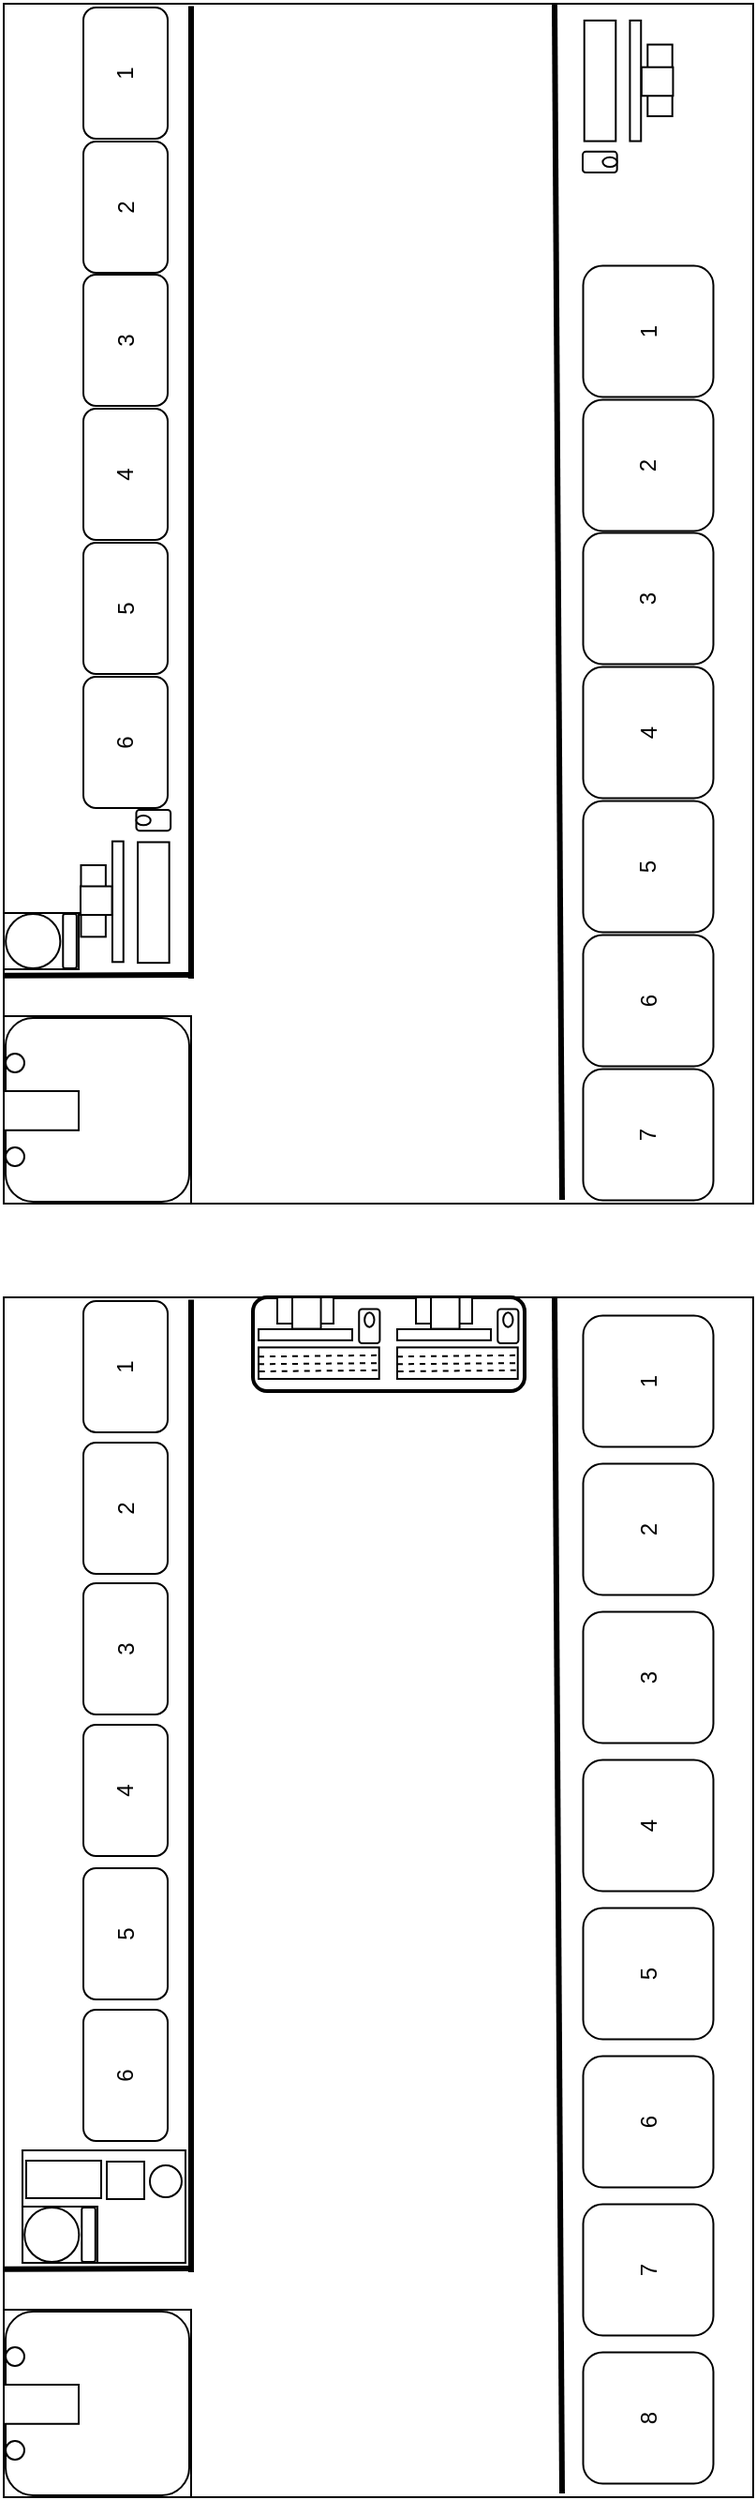 <mxfile version="26.2.13">
  <diagram name="Page-1" id="zulWGweN_5HcDzil0AHg">
    <mxGraphModel dx="797" dy="1044" grid="1" gridSize="10" guides="1" tooltips="1" connect="1" arrows="1" fold="1" page="1" pageScale="1" pageWidth="669" pageHeight="709" math="0" shadow="0">
      <root>
        <mxCell id="0" />
        <mxCell id="1" parent="0" />
        <mxCell id="dZDPK4GAm-LJGT4-wQQH-2" value="" style="rounded=0;whiteSpace=wrap;html=1;" vertex="1" parent="1">
          <mxGeometry x="40" y="40" width="400" height="640" as="geometry" />
        </mxCell>
        <mxCell id="dZDPK4GAm-LJGT4-wQQH-3" value="1" style="rounded=1;whiteSpace=wrap;html=1;rotation=-90;" vertex="1" parent="1">
          <mxGeometry x="70" y="54.5" width="70" height="45" as="geometry" />
        </mxCell>
        <mxCell id="dZDPK4GAm-LJGT4-wQQH-5" value="" style="endArrow=none;html=1;rounded=0;strokeWidth=3;entryX=0.288;entryY=0.002;entryDx=0;entryDy=0;entryPerimeter=0;" edge="1" parent="1">
          <mxGeometry width="50" height="50" relative="1" as="geometry">
            <mxPoint x="140" y="560" as="sourcePoint" />
            <mxPoint x="140.0" y="41.28" as="targetPoint" />
          </mxGeometry>
        </mxCell>
        <mxCell id="dZDPK4GAm-LJGT4-wQQH-6" value="" style="endArrow=none;html=1;rounded=0;strokeWidth=3;entryX=0.288;entryY=0.002;entryDx=0;entryDy=0;entryPerimeter=0;exitX=0.298;exitY=0.998;exitDx=0;exitDy=0;exitPerimeter=0;" edge="1" parent="1">
          <mxGeometry width="50" height="50" relative="1" as="geometry">
            <mxPoint x="338" y="678" as="sourcePoint" />
            <mxPoint x="334" y="40" as="targetPoint" />
          </mxGeometry>
        </mxCell>
        <mxCell id="dZDPK4GAm-LJGT4-wQQH-7" value="2" style="rounded=1;whiteSpace=wrap;html=1;rotation=-90;" vertex="1" parent="1">
          <mxGeometry x="70" y="126" width="70" height="45" as="geometry" />
        </mxCell>
        <mxCell id="dZDPK4GAm-LJGT4-wQQH-8" value="3" style="rounded=1;whiteSpace=wrap;html=1;rotation=-90;" vertex="1" parent="1">
          <mxGeometry x="70" y="197" width="70" height="45" as="geometry" />
        </mxCell>
        <mxCell id="dZDPK4GAm-LJGT4-wQQH-9" value="4" style="rounded=1;whiteSpace=wrap;html=1;rotation=-90;" vertex="1" parent="1">
          <mxGeometry x="70" y="268.5" width="70" height="45" as="geometry" />
        </mxCell>
        <mxCell id="dZDPK4GAm-LJGT4-wQQH-10" value="5" style="rounded=1;whiteSpace=wrap;html=1;rotation=-90;" vertex="1" parent="1">
          <mxGeometry x="70" y="340" width="70" height="45" as="geometry" />
        </mxCell>
        <mxCell id="dZDPK4GAm-LJGT4-wQQH-11" value="6" style="rounded=1;whiteSpace=wrap;html=1;rotation=-90;" vertex="1" parent="1">
          <mxGeometry x="70" y="411.5" width="70" height="45" as="geometry" />
        </mxCell>
        <mxCell id="dZDPK4GAm-LJGT4-wQQH-14" value="1" style="rounded=1;whiteSpace=wrap;html=1;rotation=-90;" vertex="1" parent="1">
          <mxGeometry x="349" y="180" width="70" height="69.5" as="geometry" />
        </mxCell>
        <mxCell id="dZDPK4GAm-LJGT4-wQQH-22" value="" style="endArrow=none;html=1;rounded=0;strokeWidth=3;entryX=0;entryY=0.81;entryDx=0;entryDy=0;entryPerimeter=0;" edge="1" parent="1" target="dZDPK4GAm-LJGT4-wQQH-2">
          <mxGeometry width="50" height="50" relative="1" as="geometry">
            <mxPoint x="140" y="558" as="sourcePoint" />
            <mxPoint x="170.0" y="51.28" as="targetPoint" />
          </mxGeometry>
        </mxCell>
        <mxCell id="dZDPK4GAm-LJGT4-wQQH-23" value="2" style="rounded=1;whiteSpace=wrap;html=1;rotation=-90;" vertex="1" parent="1">
          <mxGeometry x="349" y="251.5" width="70" height="69.5" as="geometry" />
        </mxCell>
        <mxCell id="dZDPK4GAm-LJGT4-wQQH-24" value="3" style="rounded=1;whiteSpace=wrap;html=1;rotation=-90;" vertex="1" parent="1">
          <mxGeometry x="349" y="322.5" width="70" height="69.5" as="geometry" />
        </mxCell>
        <mxCell id="dZDPK4GAm-LJGT4-wQQH-25" value="4" style="rounded=1;whiteSpace=wrap;html=1;rotation=-90;" vertex="1" parent="1">
          <mxGeometry x="349" y="394" width="70" height="69.5" as="geometry" />
        </mxCell>
        <mxCell id="dZDPK4GAm-LJGT4-wQQH-26" value="6" style="rounded=1;whiteSpace=wrap;html=1;rotation=-90;" vertex="1" parent="1">
          <mxGeometry x="349" y="537" width="70" height="69.5" as="geometry" />
        </mxCell>
        <mxCell id="dZDPK4GAm-LJGT4-wQQH-27" value="5" style="rounded=1;whiteSpace=wrap;html=1;rotation=-90;" vertex="1" parent="1">
          <mxGeometry x="349" y="465.5" width="70" height="69.5" as="geometry" />
        </mxCell>
        <mxCell id="dZDPK4GAm-LJGT4-wQQH-28" value="7" style="rounded=1;whiteSpace=wrap;html=1;rotation=-90;" vertex="1" parent="1">
          <mxGeometry x="349" y="608.5" width="70" height="69.5" as="geometry" />
        </mxCell>
        <mxCell id="dZDPK4GAm-LJGT4-wQQH-39" value="" style="group" vertex="1" connectable="0" parent="1">
          <mxGeometry x="349" y="50.01" width="48.51" height="80" as="geometry" />
        </mxCell>
        <mxCell id="dZDPK4GAm-LJGT4-wQQH-34" value="" style="rounded=0;whiteSpace=wrap;html=1;rotation=90;" vertex="1" parent="dZDPK4GAm-LJGT4-wQQH-39">
          <mxGeometry x="22.152" y="24.268" width="38.194" height="13.199" as="geometry" />
        </mxCell>
        <mxCell id="dZDPK4GAm-LJGT4-wQQH-29" value="" style="rounded=0;whiteSpace=wrap;html=1;rotation=90;" vertex="1" parent="dZDPK4GAm-LJGT4-wQQH-39">
          <mxGeometry x="-4.01" y="28.143" width="64.357" height="5.905" as="geometry" />
        </mxCell>
        <mxCell id="dZDPK4GAm-LJGT4-wQQH-32" value="" style="rounded=0;whiteSpace=wrap;html=1;rotation=90;" vertex="1" parent="dZDPK4GAm-LJGT4-wQQH-39">
          <mxGeometry x="-22.916" y="22.703" width="64.357" height="16.794" as="geometry" />
        </mxCell>
        <mxCell id="dZDPK4GAm-LJGT4-wQQH-33" value="" style="rounded=0;whiteSpace=wrap;html=1;rotation=90;" vertex="1" parent="dZDPK4GAm-LJGT4-wQQH-39">
          <mxGeometry x="32.182" y="23.072" width="15.278" height="16.794" as="geometry" />
        </mxCell>
        <mxCell id="dZDPK4GAm-LJGT4-wQQH-38" value="" style="group" vertex="1" connectable="0" parent="dZDPK4GAm-LJGT4-wQQH-39">
          <mxGeometry y="68.927" width="18.333" height="11.073" as="geometry" />
        </mxCell>
        <mxCell id="dZDPK4GAm-LJGT4-wQQH-36" value="" style="rounded=1;whiteSpace=wrap;html=1;" vertex="1" parent="dZDPK4GAm-LJGT4-wQQH-38">
          <mxGeometry width="18.333" height="11.073" as="geometry" />
        </mxCell>
        <mxCell id="dZDPK4GAm-LJGT4-wQQH-35" value="" style="ellipse;whiteSpace=wrap;html=1;" vertex="1" parent="dZDPK4GAm-LJGT4-wQQH-38">
          <mxGeometry x="10.694" y="2.953" width="7.639" height="5.167" as="geometry" />
        </mxCell>
        <mxCell id="dZDPK4GAm-LJGT4-wQQH-53" value="" style="group" vertex="1" connectable="0" parent="1">
          <mxGeometry x="40" y="580.01" width="99.99" height="99.99" as="geometry" />
        </mxCell>
        <mxCell id="dZDPK4GAm-LJGT4-wQQH-52" value="" style="whiteSpace=wrap;html=1;aspect=fixed;" vertex="1" parent="dZDPK4GAm-LJGT4-wQQH-53">
          <mxGeometry width="99.99" height="99.99" as="geometry" />
        </mxCell>
        <mxCell id="dZDPK4GAm-LJGT4-wQQH-50" value="" style="rounded=1;whiteSpace=wrap;html=1;" vertex="1" parent="dZDPK4GAm-LJGT4-wQQH-53">
          <mxGeometry x="1" y="0.99" width="98" height="98.01" as="geometry" />
        </mxCell>
        <mxCell id="dZDPK4GAm-LJGT4-wQQH-54" value="" style="ellipse;whiteSpace=wrap;html=1;aspect=fixed;" vertex="1" parent="dZDPK4GAm-LJGT4-wQQH-53">
          <mxGeometry x="1" y="19.99" width="9.99" height="9.99" as="geometry" />
        </mxCell>
        <mxCell id="dZDPK4GAm-LJGT4-wQQH-55" value="" style="ellipse;whiteSpace=wrap;html=1;aspect=fixed;" vertex="1" parent="dZDPK4GAm-LJGT4-wQQH-53">
          <mxGeometry x="1" y="69.99" width="9.99" height="9.99" as="geometry" />
        </mxCell>
        <mxCell id="dZDPK4GAm-LJGT4-wQQH-51" value="" style="rounded=0;whiteSpace=wrap;html=1;" vertex="1" parent="1">
          <mxGeometry x="40" y="620" width="40" height="20.88" as="geometry" />
        </mxCell>
        <mxCell id="dZDPK4GAm-LJGT4-wQQH-56" value="" style="group;rotation=-180;" vertex="1" connectable="0" parent="1">
          <mxGeometry x="80.74" y="470" width="48.51" height="80" as="geometry" />
        </mxCell>
        <mxCell id="dZDPK4GAm-LJGT4-wQQH-57" value="" style="rounded=0;whiteSpace=wrap;html=1;rotation=-90;" vertex="1" parent="dZDPK4GAm-LJGT4-wQQH-56">
          <mxGeometry x="-12" y="42" width="38.194" height="13.199" as="geometry" />
        </mxCell>
        <mxCell id="dZDPK4GAm-LJGT4-wQQH-58" value="" style="rounded=0;whiteSpace=wrap;html=1;rotation=-90;" vertex="1" parent="dZDPK4GAm-LJGT4-wQQH-56">
          <mxGeometry x="-12" y="46" width="64.357" height="5.905" as="geometry" />
        </mxCell>
        <mxCell id="dZDPK4GAm-LJGT4-wQQH-59" value="" style="rounded=0;whiteSpace=wrap;html=1;rotation=-90;" vertex="1" parent="dZDPK4GAm-LJGT4-wQQH-56">
          <mxGeometry x="7" y="41" width="64.357" height="16.794" as="geometry" />
        </mxCell>
        <mxCell id="dZDPK4GAm-LJGT4-wQQH-60" value="" style="rounded=0;whiteSpace=wrap;html=1;rotation=-90;" vertex="1" parent="dZDPK4GAm-LJGT4-wQQH-56">
          <mxGeometry x="1" y="40" width="15.278" height="16.794" as="geometry" />
        </mxCell>
        <mxCell id="dZDPK4GAm-LJGT4-wQQH-61" value="" style="group;rotation=-180;" vertex="1" connectable="0" parent="dZDPK4GAm-LJGT4-wQQH-56">
          <mxGeometry x="30" width="18.333" height="11.073" as="geometry" />
        </mxCell>
        <mxCell id="dZDPK4GAm-LJGT4-wQQH-62" value="" style="rounded=1;whiteSpace=wrap;html=1;rotation=-180;" vertex="1" parent="dZDPK4GAm-LJGT4-wQQH-61">
          <mxGeometry width="18.333" height="11.073" as="geometry" />
        </mxCell>
        <mxCell id="dZDPK4GAm-LJGT4-wQQH-63" value="" style="ellipse;whiteSpace=wrap;html=1;rotation=-180;" vertex="1" parent="dZDPK4GAm-LJGT4-wQQH-61">
          <mxGeometry y="3" width="7.639" height="5.167" as="geometry" />
        </mxCell>
        <mxCell id="dZDPK4GAm-LJGT4-wQQH-68" value="" style="group" vertex="1" connectable="0" parent="1">
          <mxGeometry x="40" y="525" width="40" height="30" as="geometry" />
        </mxCell>
        <mxCell id="dZDPK4GAm-LJGT4-wQQH-65" value="" style="rounded=0;whiteSpace=wrap;html=1;" vertex="1" parent="dZDPK4GAm-LJGT4-wQQH-68">
          <mxGeometry width="40" height="30" as="geometry" />
        </mxCell>
        <mxCell id="dZDPK4GAm-LJGT4-wQQH-66" value="" style="ellipse;whiteSpace=wrap;html=1;" vertex="1" parent="dZDPK4GAm-LJGT4-wQQH-68">
          <mxGeometry x="1.091" y="0.5" width="29.091" height="29" as="geometry" />
        </mxCell>
        <mxCell id="dZDPK4GAm-LJGT4-wQQH-67" value="" style="rounded=1;whiteSpace=wrap;html=1;" vertex="1" parent="dZDPK4GAm-LJGT4-wQQH-68">
          <mxGeometry x="31.636" y="0.5" width="7.273" height="29" as="geometry" />
        </mxCell>
        <mxCell id="dZDPK4GAm-LJGT4-wQQH-69" value="" style="rounded=0;whiteSpace=wrap;html=1;" vertex="1" parent="1">
          <mxGeometry x="40" y="730" width="400" height="640" as="geometry" />
        </mxCell>
        <mxCell id="dZDPK4GAm-LJGT4-wQQH-70" value="1" style="rounded=1;whiteSpace=wrap;html=1;rotation=-90;" vertex="1" parent="1">
          <mxGeometry x="70" y="744.5" width="70" height="45" as="geometry" />
        </mxCell>
        <mxCell id="dZDPK4GAm-LJGT4-wQQH-71" value="" style="endArrow=none;html=1;rounded=0;strokeWidth=3;entryX=0.288;entryY=0.002;entryDx=0;entryDy=0;entryPerimeter=0;" edge="1" parent="1">
          <mxGeometry width="50" height="50" relative="1" as="geometry">
            <mxPoint x="140" y="1250" as="sourcePoint" />
            <mxPoint x="140.0" y="731.28" as="targetPoint" />
          </mxGeometry>
        </mxCell>
        <mxCell id="dZDPK4GAm-LJGT4-wQQH-72" value="" style="endArrow=none;html=1;rounded=0;strokeWidth=3;entryX=0.288;entryY=0.002;entryDx=0;entryDy=0;entryPerimeter=0;exitX=0.298;exitY=0.998;exitDx=0;exitDy=0;exitPerimeter=0;" edge="1" parent="1">
          <mxGeometry width="50" height="50" relative="1" as="geometry">
            <mxPoint x="338" y="1368" as="sourcePoint" />
            <mxPoint x="334" y="730" as="targetPoint" />
          </mxGeometry>
        </mxCell>
        <mxCell id="dZDPK4GAm-LJGT4-wQQH-73" value="2" style="rounded=1;whiteSpace=wrap;html=1;rotation=-90;" vertex="1" parent="1">
          <mxGeometry x="70" y="820" width="70" height="45" as="geometry" />
        </mxCell>
        <mxCell id="dZDPK4GAm-LJGT4-wQQH-74" value="3" style="rounded=1;whiteSpace=wrap;html=1;rotation=-90;" vertex="1" parent="1">
          <mxGeometry x="70" y="895" width="70" height="45" as="geometry" />
        </mxCell>
        <mxCell id="dZDPK4GAm-LJGT4-wQQH-75" value="4" style="rounded=1;whiteSpace=wrap;html=1;rotation=-90;" vertex="1" parent="1">
          <mxGeometry x="70" y="970.5" width="70" height="45" as="geometry" />
        </mxCell>
        <mxCell id="dZDPK4GAm-LJGT4-wQQH-76" value="5" style="rounded=1;whiteSpace=wrap;html=1;rotation=-90;" vertex="1" parent="1">
          <mxGeometry x="70" y="1047" width="70" height="45" as="geometry" />
        </mxCell>
        <mxCell id="dZDPK4GAm-LJGT4-wQQH-77" value="6" style="rounded=1;whiteSpace=wrap;html=1;rotation=-90;" vertex="1" parent="1">
          <mxGeometry x="70" y="1122.5" width="70" height="45" as="geometry" />
        </mxCell>
        <mxCell id="dZDPK4GAm-LJGT4-wQQH-78" value="1" style="rounded=1;whiteSpace=wrap;html=1;rotation=-90;" vertex="1" parent="1">
          <mxGeometry x="349" y="740" width="70" height="69.5" as="geometry" />
        </mxCell>
        <mxCell id="dZDPK4GAm-LJGT4-wQQH-79" value="" style="endArrow=none;html=1;rounded=0;strokeWidth=3;entryX=0;entryY=0.81;entryDx=0;entryDy=0;entryPerimeter=0;" edge="1" parent="1" target="dZDPK4GAm-LJGT4-wQQH-69">
          <mxGeometry width="50" height="50" relative="1" as="geometry">
            <mxPoint x="140" y="1248" as="sourcePoint" />
            <mxPoint x="170.0" y="741.28" as="targetPoint" />
          </mxGeometry>
        </mxCell>
        <mxCell id="dZDPK4GAm-LJGT4-wQQH-80" value="2" style="rounded=1;whiteSpace=wrap;html=1;rotation=-90;" vertex="1" parent="1">
          <mxGeometry x="349" y="819" width="70" height="69.5" as="geometry" />
        </mxCell>
        <mxCell id="dZDPK4GAm-LJGT4-wQQH-81" value="3" style="rounded=1;whiteSpace=wrap;html=1;rotation=-90;" vertex="1" parent="1">
          <mxGeometry x="349" y="898" width="70" height="69.5" as="geometry" />
        </mxCell>
        <mxCell id="dZDPK4GAm-LJGT4-wQQH-82" value="4" style="rounded=1;whiteSpace=wrap;html=1;rotation=-90;" vertex="1" parent="1">
          <mxGeometry x="349" y="977" width="70" height="69.5" as="geometry" />
        </mxCell>
        <mxCell id="dZDPK4GAm-LJGT4-wQQH-83" value="6" style="rounded=1;whiteSpace=wrap;html=1;rotation=-90;" vertex="1" parent="1">
          <mxGeometry x="349" y="1135" width="70" height="69.5" as="geometry" />
        </mxCell>
        <mxCell id="dZDPK4GAm-LJGT4-wQQH-84" value="5" style="rounded=1;whiteSpace=wrap;html=1;rotation=-90;" vertex="1" parent="1">
          <mxGeometry x="349" y="1056" width="70" height="69.5" as="geometry" />
        </mxCell>
        <mxCell id="dZDPK4GAm-LJGT4-wQQH-85" value="7" style="rounded=1;whiteSpace=wrap;html=1;rotation=-90;" vertex="1" parent="1">
          <mxGeometry x="349" y="1214" width="70" height="69.5" as="geometry" />
        </mxCell>
        <mxCell id="dZDPK4GAm-LJGT4-wQQH-94" value="" style="group" vertex="1" connectable="0" parent="1">
          <mxGeometry x="40" y="1270.01" width="99.99" height="99.99" as="geometry" />
        </mxCell>
        <mxCell id="dZDPK4GAm-LJGT4-wQQH-95" value="" style="whiteSpace=wrap;html=1;aspect=fixed;" vertex="1" parent="dZDPK4GAm-LJGT4-wQQH-94">
          <mxGeometry width="99.99" height="99.99" as="geometry" />
        </mxCell>
        <mxCell id="dZDPK4GAm-LJGT4-wQQH-96" value="" style="rounded=1;whiteSpace=wrap;html=1;" vertex="1" parent="dZDPK4GAm-LJGT4-wQQH-94">
          <mxGeometry x="1" y="0.99" width="98" height="98.01" as="geometry" />
        </mxCell>
        <mxCell id="dZDPK4GAm-LJGT4-wQQH-97" value="" style="ellipse;whiteSpace=wrap;html=1;aspect=fixed;" vertex="1" parent="dZDPK4GAm-LJGT4-wQQH-94">
          <mxGeometry x="1" y="19.99" width="9.99" height="9.99" as="geometry" />
        </mxCell>
        <mxCell id="dZDPK4GAm-LJGT4-wQQH-98" value="" style="ellipse;whiteSpace=wrap;html=1;aspect=fixed;" vertex="1" parent="dZDPK4GAm-LJGT4-wQQH-94">
          <mxGeometry x="1" y="69.99" width="9.99" height="9.99" as="geometry" />
        </mxCell>
        <mxCell id="dZDPK4GAm-LJGT4-wQQH-99" value="" style="rounded=0;whiteSpace=wrap;html=1;" vertex="1" parent="1">
          <mxGeometry x="40" y="1310" width="40" height="20.88" as="geometry" />
        </mxCell>
        <mxCell id="dZDPK4GAm-LJGT4-wQQH-112" value="" style="rounded=1;whiteSpace=wrap;html=1;strokeWidth=2;" vertex="1" parent="1">
          <mxGeometry x="173" y="730" width="145" height="50" as="geometry" />
        </mxCell>
        <mxCell id="dZDPK4GAm-LJGT4-wQQH-113" value="8" style="rounded=1;whiteSpace=wrap;html=1;rotation=-90;" vertex="1" parent="1">
          <mxGeometry x="349" y="1293" width="70" height="69.5" as="geometry" />
        </mxCell>
        <mxCell id="dZDPK4GAm-LJGT4-wQQH-116" value="" style="rounded=0;whiteSpace=wrap;html=1;" vertex="1" parent="1">
          <mxGeometry x="49.99" y="1185" width="87" height="60" as="geometry" />
        </mxCell>
        <mxCell id="dZDPK4GAm-LJGT4-wQQH-108" value="" style="group" vertex="1" connectable="0" parent="1">
          <mxGeometry x="50" y="1215" width="40" height="30" as="geometry" />
        </mxCell>
        <mxCell id="dZDPK4GAm-LJGT4-wQQH-109" value="" style="rounded=0;whiteSpace=wrap;html=1;" vertex="1" parent="dZDPK4GAm-LJGT4-wQQH-108">
          <mxGeometry width="40" height="30" as="geometry" />
        </mxCell>
        <mxCell id="dZDPK4GAm-LJGT4-wQQH-110" value="" style="ellipse;whiteSpace=wrap;html=1;" vertex="1" parent="dZDPK4GAm-LJGT4-wQQH-108">
          <mxGeometry x="1.091" y="0.5" width="29.091" height="29" as="geometry" />
        </mxCell>
        <mxCell id="dZDPK4GAm-LJGT4-wQQH-111" value="" style="rounded=1;whiteSpace=wrap;html=1;" vertex="1" parent="dZDPK4GAm-LJGT4-wQQH-108">
          <mxGeometry x="31.636" y="0.5" width="7.273" height="29" as="geometry" />
        </mxCell>
        <mxCell id="dZDPK4GAm-LJGT4-wQQH-118" value="" style="ellipse;whiteSpace=wrap;html=1;aspect=fixed;" vertex="1" parent="1">
          <mxGeometry x="117.99" y="1193" width="17" height="17" as="geometry" />
        </mxCell>
        <mxCell id="dZDPK4GAm-LJGT4-wQQH-121" value="" style="whiteSpace=wrap;html=1;aspect=fixed;" vertex="1" parent="1">
          <mxGeometry x="95" y="1191" width="20" height="20" as="geometry" />
        </mxCell>
        <mxCell id="dZDPK4GAm-LJGT4-wQQH-122" value="" style="rounded=0;whiteSpace=wrap;html=1;" vertex="1" parent="1">
          <mxGeometry x="52" y="1190.5" width="40" height="20" as="geometry" />
        </mxCell>
        <mxCell id="dZDPK4GAm-LJGT4-wQQH-145" value="" style="group" vertex="1" connectable="0" parent="1">
          <mxGeometry x="250" y="730" width="64.703" height="43.504" as="geometry" />
        </mxCell>
        <mxCell id="dZDPK4GAm-LJGT4-wQQH-87" value="" style="rounded=0;whiteSpace=wrap;html=1;rotation=0;container=0;" vertex="1" parent="dZDPK4GAm-LJGT4-wQQH-145">
          <mxGeometry x="10" width="30" height="14" as="geometry" />
        </mxCell>
        <mxCell id="dZDPK4GAm-LJGT4-wQQH-88" value="" style="rounded=0;whiteSpace=wrap;html=1;rotation=0;container=0;" vertex="1" parent="dZDPK4GAm-LJGT4-wQQH-145">
          <mxGeometry y="17" width="50" height="5.91" as="geometry" />
        </mxCell>
        <mxCell id="dZDPK4GAm-LJGT4-wQQH-89" value="" style="rounded=0;whiteSpace=wrap;html=1;rotation=0;container=0;" vertex="1" parent="dZDPK4GAm-LJGT4-wQQH-145">
          <mxGeometry y="26.71" width="64.357" height="16.794" as="geometry" />
        </mxCell>
        <mxCell id="dZDPK4GAm-LJGT4-wQQH-90" value="" style="rounded=0;whiteSpace=wrap;html=1;rotation=0;container=0;" vertex="1" parent="dZDPK4GAm-LJGT4-wQQH-145">
          <mxGeometry x="18" width="15.278" height="16.794" as="geometry" />
        </mxCell>
        <mxCell id="dZDPK4GAm-LJGT4-wQQH-92" value="" style="rounded=1;whiteSpace=wrap;html=1;rotation=-90;container=0;" vertex="1" parent="dZDPK4GAm-LJGT4-wQQH-145">
          <mxGeometry x="50" y="9.84" width="18.333" height="11.073" as="geometry" />
        </mxCell>
        <mxCell id="dZDPK4GAm-LJGT4-wQQH-93" value="" style="ellipse;whiteSpace=wrap;html=1;rotation=-90;container=0;" vertex="1" parent="dZDPK4GAm-LJGT4-wQQH-145">
          <mxGeometry x="55.35" y="9.42" width="7.639" height="5.167" as="geometry" />
        </mxCell>
        <mxCell id="dZDPK4GAm-LJGT4-wQQH-141" value="" style="endArrow=none;dashed=1;html=1;rounded=0;entryX=1;entryY=0.5;entryDx=0;entryDy=0;" edge="1" parent="dZDPK4GAm-LJGT4-wQQH-145" target="dZDPK4GAm-LJGT4-wQQH-89">
          <mxGeometry width="50" height="50" relative="1" as="geometry">
            <mxPoint y="35.61" as="sourcePoint" />
            <mxPoint x="61.915" y="34.607" as="targetPoint" />
          </mxGeometry>
        </mxCell>
        <mxCell id="dZDPK4GAm-LJGT4-wQQH-142" value="" style="endArrow=none;dashed=1;html=1;rounded=0;entryX=1;entryY=0.25;entryDx=0;entryDy=0;" edge="1" parent="dZDPK4GAm-LJGT4-wQQH-145" target="dZDPK4GAm-LJGT4-wQQH-89">
          <mxGeometry width="50" height="50" relative="1" as="geometry">
            <mxPoint y="31.61" as="sourcePoint" />
            <mxPoint x="61.915" y="30.607" as="targetPoint" />
          </mxGeometry>
        </mxCell>
        <mxCell id="dZDPK4GAm-LJGT4-wQQH-143" value="" style="endArrow=none;dashed=1;html=1;rounded=0;entryX=1;entryY=0.5;entryDx=0;entryDy=0;" edge="1" parent="dZDPK4GAm-LJGT4-wQQH-145">
          <mxGeometry width="50" height="50" relative="1" as="geometry">
            <mxPoint x="0.36" y="39.5" as="sourcePoint" />
            <mxPoint x="64.36" y="38.89" as="targetPoint" />
          </mxGeometry>
        </mxCell>
        <mxCell id="dZDPK4GAm-LJGT4-wQQH-147" value="" style="group" vertex="1" connectable="0" parent="1">
          <mxGeometry x="176" y="730" width="64.703" height="43.504" as="geometry" />
        </mxCell>
        <mxCell id="dZDPK4GAm-LJGT4-wQQH-148" value="" style="rounded=0;whiteSpace=wrap;html=1;rotation=0;container=0;" vertex="1" parent="dZDPK4GAm-LJGT4-wQQH-147">
          <mxGeometry x="10" width="30" height="14" as="geometry" />
        </mxCell>
        <mxCell id="dZDPK4GAm-LJGT4-wQQH-149" value="" style="rounded=0;whiteSpace=wrap;html=1;rotation=0;container=0;" vertex="1" parent="dZDPK4GAm-LJGT4-wQQH-147">
          <mxGeometry y="17" width="50" height="5.91" as="geometry" />
        </mxCell>
        <mxCell id="dZDPK4GAm-LJGT4-wQQH-150" value="" style="rounded=0;whiteSpace=wrap;html=1;rotation=0;container=0;" vertex="1" parent="dZDPK4GAm-LJGT4-wQQH-147">
          <mxGeometry y="26.71" width="64.357" height="16.794" as="geometry" />
        </mxCell>
        <mxCell id="dZDPK4GAm-LJGT4-wQQH-151" value="" style="rounded=0;whiteSpace=wrap;html=1;rotation=0;container=0;" vertex="1" parent="dZDPK4GAm-LJGT4-wQQH-147">
          <mxGeometry x="18" width="15.278" height="16.794" as="geometry" />
        </mxCell>
        <mxCell id="dZDPK4GAm-LJGT4-wQQH-152" value="" style="rounded=1;whiteSpace=wrap;html=1;rotation=-90;container=0;" vertex="1" parent="dZDPK4GAm-LJGT4-wQQH-147">
          <mxGeometry x="50" y="9.84" width="18.333" height="11.073" as="geometry" />
        </mxCell>
        <mxCell id="dZDPK4GAm-LJGT4-wQQH-153" value="" style="ellipse;whiteSpace=wrap;html=1;rotation=-90;container=0;" vertex="1" parent="dZDPK4GAm-LJGT4-wQQH-147">
          <mxGeometry x="55.35" y="9.42" width="7.639" height="5.167" as="geometry" />
        </mxCell>
        <mxCell id="dZDPK4GAm-LJGT4-wQQH-154" value="" style="endArrow=none;dashed=1;html=1;rounded=0;entryX=1;entryY=0.5;entryDx=0;entryDy=0;" edge="1" parent="dZDPK4GAm-LJGT4-wQQH-147" target="dZDPK4GAm-LJGT4-wQQH-150">
          <mxGeometry width="50" height="50" relative="1" as="geometry">
            <mxPoint y="35.61" as="sourcePoint" />
            <mxPoint x="61.915" y="34.607" as="targetPoint" />
          </mxGeometry>
        </mxCell>
        <mxCell id="dZDPK4GAm-LJGT4-wQQH-155" value="" style="endArrow=none;dashed=1;html=1;rounded=0;entryX=1;entryY=0.25;entryDx=0;entryDy=0;" edge="1" parent="dZDPK4GAm-LJGT4-wQQH-147" target="dZDPK4GAm-LJGT4-wQQH-150">
          <mxGeometry width="50" height="50" relative="1" as="geometry">
            <mxPoint y="31.61" as="sourcePoint" />
            <mxPoint x="61.915" y="30.607" as="targetPoint" />
          </mxGeometry>
        </mxCell>
        <mxCell id="dZDPK4GAm-LJGT4-wQQH-156" value="" style="endArrow=none;dashed=1;html=1;rounded=0;entryX=1;entryY=0.5;entryDx=0;entryDy=0;" edge="1" parent="dZDPK4GAm-LJGT4-wQQH-147">
          <mxGeometry width="50" height="50" relative="1" as="geometry">
            <mxPoint x="0.36" y="39.5" as="sourcePoint" />
            <mxPoint x="64.36" y="38.89" as="targetPoint" />
          </mxGeometry>
        </mxCell>
      </root>
    </mxGraphModel>
  </diagram>
</mxfile>
